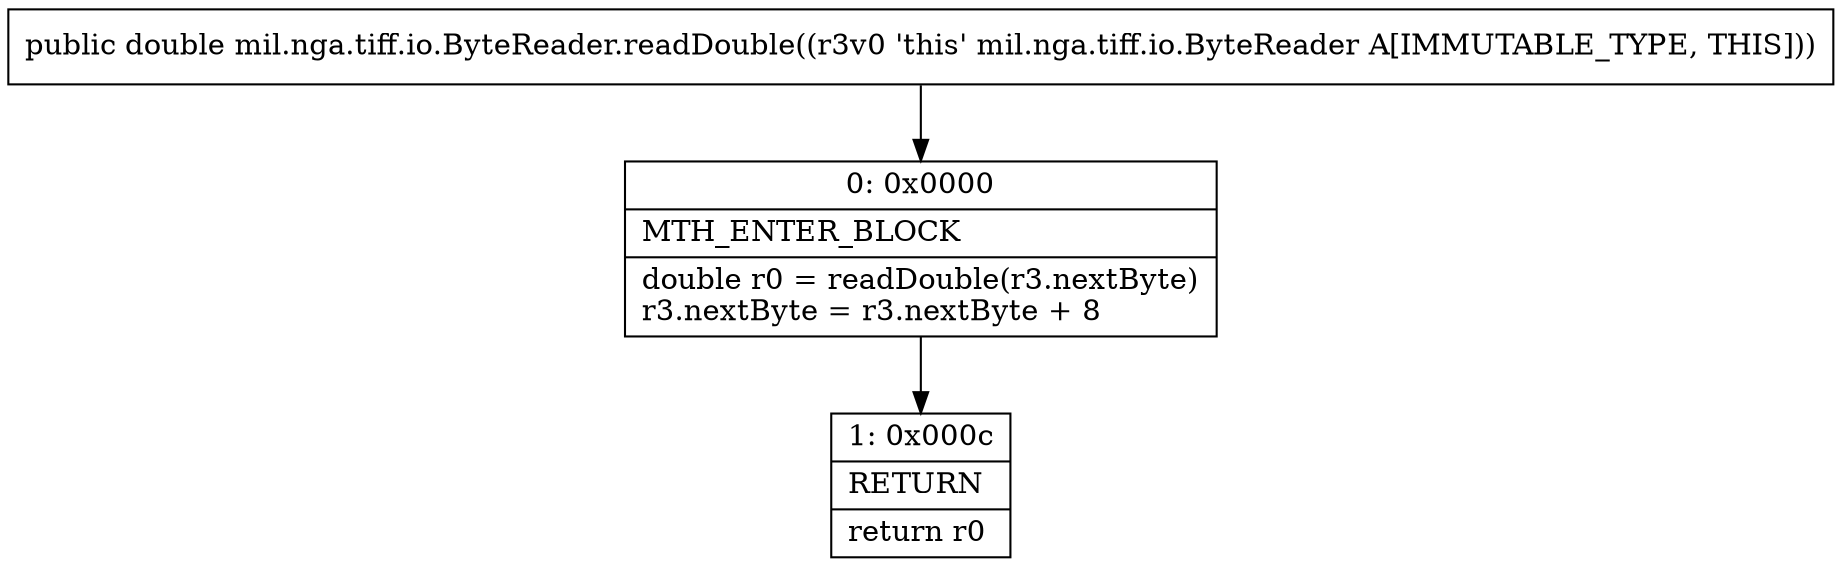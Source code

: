 digraph "CFG formil.nga.tiff.io.ByteReader.readDouble()D" {
Node_0 [shape=record,label="{0\:\ 0x0000|MTH_ENTER_BLOCK\l|double r0 = readDouble(r3.nextByte)\lr3.nextByte = r3.nextByte + 8\l}"];
Node_1 [shape=record,label="{1\:\ 0x000c|RETURN\l|return r0\l}"];
MethodNode[shape=record,label="{public double mil.nga.tiff.io.ByteReader.readDouble((r3v0 'this' mil.nga.tiff.io.ByteReader A[IMMUTABLE_TYPE, THIS])) }"];
MethodNode -> Node_0;
Node_0 -> Node_1;
}

